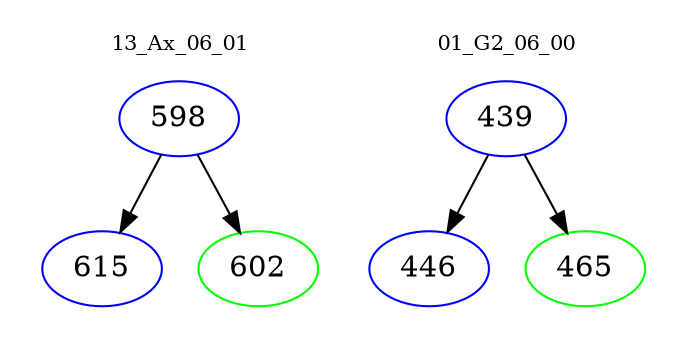 digraph{
subgraph cluster_0 {
color = white
label = "13_Ax_06_01";
fontsize=10;
T0_598 [label="598", color="blue"]
T0_598 -> T0_615 [color="black"]
T0_615 [label="615", color="blue"]
T0_598 -> T0_602 [color="black"]
T0_602 [label="602", color="green"]
}
subgraph cluster_1 {
color = white
label = "01_G2_06_00";
fontsize=10;
T1_439 [label="439", color="blue"]
T1_439 -> T1_446 [color="black"]
T1_446 [label="446", color="blue"]
T1_439 -> T1_465 [color="black"]
T1_465 [label="465", color="green"]
}
}
